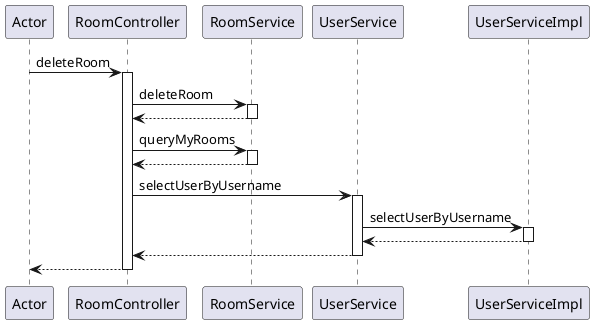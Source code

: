 @startuml
participant Actor
Actor -> RoomController : deleteRoom
activate RoomController
RoomController -> RoomService : deleteRoom
activate RoomService
RoomService --> RoomController
deactivate RoomService
RoomController -> RoomService : queryMyRooms
activate RoomService
RoomService --> RoomController
deactivate RoomService
RoomController -> UserService : selectUserByUsername
activate UserService
UserService -> UserServiceImpl : selectUserByUsername
activate UserServiceImpl
UserServiceImpl --> UserService
deactivate UserServiceImpl
UserService --> RoomController
deactivate UserService
return
@enduml